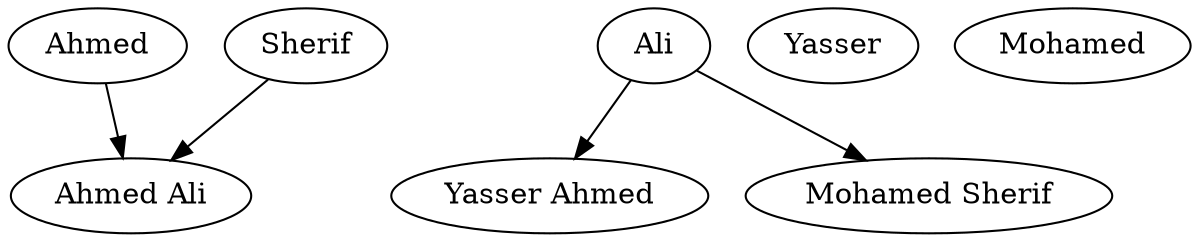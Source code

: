 digraph test{Ahmed Ali  ->  { "Yasser Ahmed" , "Mohamed Sherif" }
Yasser Ahmed  ->  { "Ahmed Ali" }
Mohamed Sherif  ->  { "Ahmed Ali" }

}